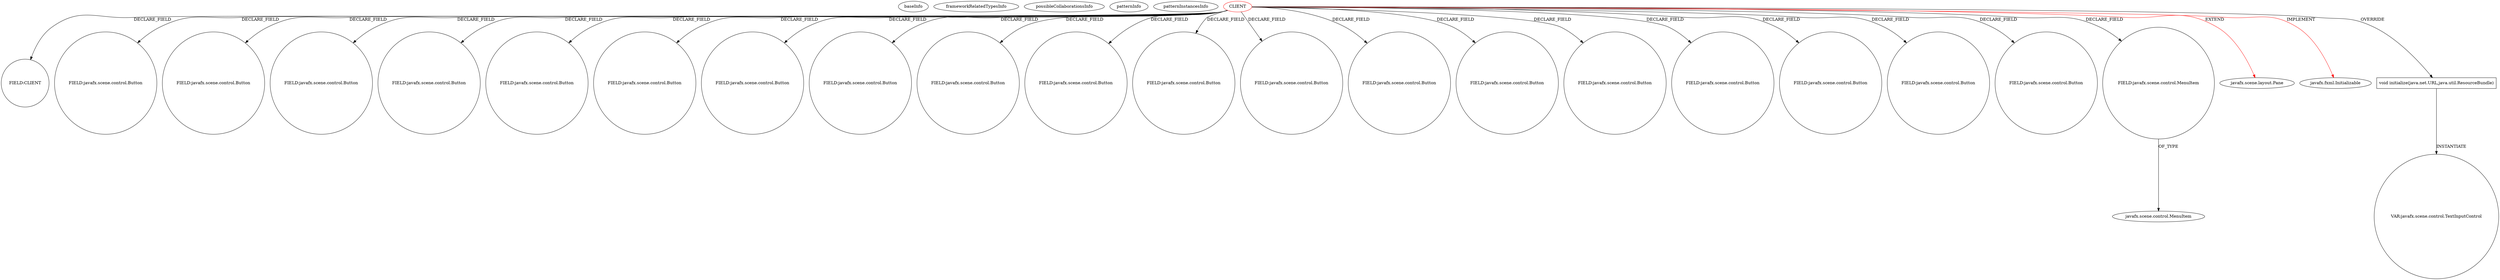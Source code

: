 digraph {
baseInfo[graphId=287,category="pattern",isAnonymous=false,possibleRelation=false]
frameworkRelatedTypesInfo[0="javafx.fxml.Initializable",1="javafx.scene.layout.Pane"]
possibleCollaborationsInfo[]
patternInfo[frequency=2.0,patternRootClient=0]
patternInstancesInfo[0="weltensturm-milca~/weltensturm-milca/milca-master/src/milca/GUI.java~GUI~4747",1="weltensturm-milca~/weltensturm-milca/milca-master/src/milca/GUIController.java~GUIController~4745"]
3[label="FIELD:CLIENT",vertexType="FIELD_DECLARATION",isFrameworkType=false,shape=circle]
0[label="CLIENT",vertexType="ROOT_CLIENT_CLASS_DECLARATION",isFrameworkType=false,color=red]
48[label="FIELD:javafx.scene.control.Button",vertexType="FIELD_DECLARATION",isFrameworkType=false,shape=circle]
22[label="FIELD:javafx.scene.control.Button",vertexType="FIELD_DECLARATION",isFrameworkType=false,shape=circle]
28[label="FIELD:javafx.scene.control.Button",vertexType="FIELD_DECLARATION",isFrameworkType=false,shape=circle]
44[label="FIELD:javafx.scene.control.Button",vertexType="FIELD_DECLARATION",isFrameworkType=false,shape=circle]
18[label="FIELD:javafx.scene.control.Button",vertexType="FIELD_DECLARATION",isFrameworkType=false,shape=circle]
30[label="FIELD:javafx.scene.control.Button",vertexType="FIELD_DECLARATION",isFrameworkType=false,shape=circle]
38[label="FIELD:javafx.scene.control.Button",vertexType="FIELD_DECLARATION",isFrameworkType=false,shape=circle]
24[label="FIELD:javafx.scene.control.Button",vertexType="FIELD_DECLARATION",isFrameworkType=false,shape=circle]
40[label="FIELD:javafx.scene.control.Button",vertexType="FIELD_DECLARATION",isFrameworkType=false,shape=circle]
46[label="FIELD:javafx.scene.control.Button",vertexType="FIELD_DECLARATION",isFrameworkType=false,shape=circle]
36[label="FIELD:javafx.scene.control.Button",vertexType="FIELD_DECLARATION",isFrameworkType=false,shape=circle]
20[label="FIELD:javafx.scene.control.Button",vertexType="FIELD_DECLARATION",isFrameworkType=false,shape=circle]
10[label="FIELD:javafx.scene.control.Button",vertexType="FIELD_DECLARATION",isFrameworkType=false,shape=circle]
14[label="FIELD:javafx.scene.control.Button",vertexType="FIELD_DECLARATION",isFrameworkType=false,shape=circle]
26[label="FIELD:javafx.scene.control.Button",vertexType="FIELD_DECLARATION",isFrameworkType=false,shape=circle]
6[label="FIELD:javafx.scene.control.Button",vertexType="FIELD_DECLARATION",isFrameworkType=false,shape=circle]
32[label="FIELD:javafx.scene.control.Button",vertexType="FIELD_DECLARATION",isFrameworkType=false,shape=circle]
52[label="FIELD:javafx.scene.control.Button",vertexType="FIELD_DECLARATION",isFrameworkType=false,shape=circle]
42[label="FIELD:javafx.scene.control.Button",vertexType="FIELD_DECLARATION",isFrameworkType=false,shape=circle]
64[label="FIELD:javafx.scene.control.MenuItem",vertexType="FIELD_DECLARATION",isFrameworkType=false,shape=circle]
1[label="javafx.scene.layout.Pane",vertexType="FRAMEWORK_CLASS_TYPE",isFrameworkType=false]
2[label="javafx.fxml.Initializable",vertexType="FRAMEWORK_INTERFACE_TYPE",isFrameworkType=false]
61[label="javafx.scene.control.MenuItem",vertexType="FRAMEWORK_CLASS_TYPE",isFrameworkType=false]
72[label="void initialize(java.net.URL,java.util.ResourceBundle)",vertexType="OVERRIDING_METHOD_DECLARATION",isFrameworkType=false,shape=box]
76[label="VAR:javafx.scene.control.TextInputControl",vertexType="VARIABLE_EXPRESION",isFrameworkType=false,shape=circle]
0->64[label="DECLARE_FIELD"]
0->44[label="DECLARE_FIELD"]
0->14[label="DECLARE_FIELD"]
0->26[label="DECLARE_FIELD"]
72->76[label="INSTANTIATE"]
0->22[label="DECLARE_FIELD"]
0->10[label="DECLARE_FIELD"]
0->42[label="DECLARE_FIELD"]
0->48[label="DECLARE_FIELD"]
0->28[label="DECLARE_FIELD"]
0->32[label="DECLARE_FIELD"]
0->20[label="DECLARE_FIELD"]
0->30[label="DECLARE_FIELD"]
0->38[label="DECLARE_FIELD"]
0->72[label="OVERRIDE"]
0->24[label="DECLARE_FIELD"]
0->52[label="DECLARE_FIELD"]
0->18[label="DECLARE_FIELD"]
0->2[label="IMPLEMENT",color=red]
0->3[label="DECLARE_FIELD"]
0->1[label="EXTEND",color=red]
0->6[label="DECLARE_FIELD"]
64->61[label="OF_TYPE"]
0->40[label="DECLARE_FIELD"]
0->46[label="DECLARE_FIELD"]
0->36[label="DECLARE_FIELD"]
}
